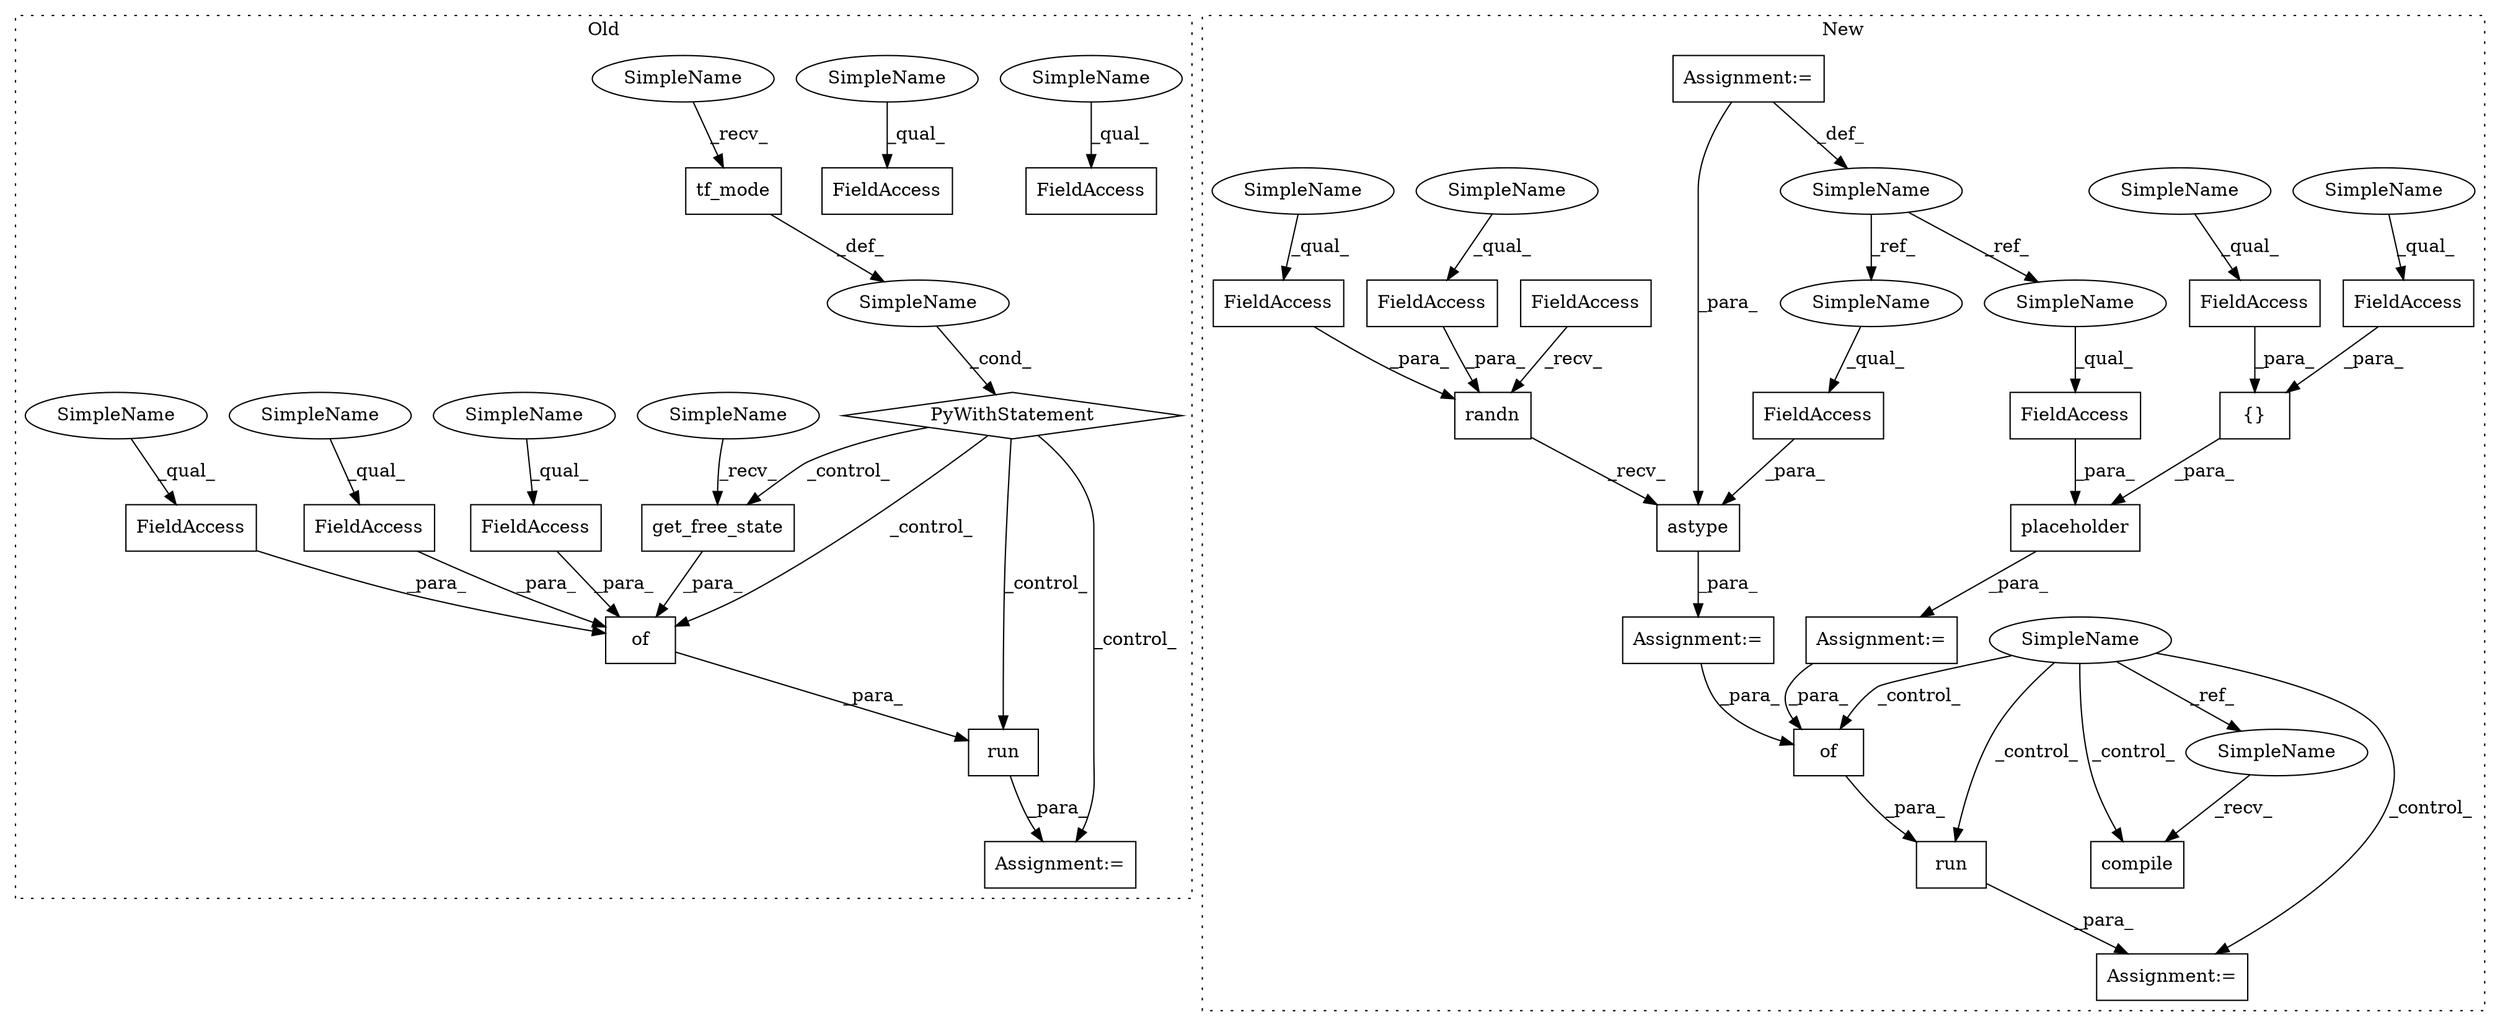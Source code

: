 digraph G {
subgraph cluster0 {
1 [label="get_free_state" a="32" s="2544" l="16" shape="box"];
4 [label="SimpleName" a="42" s="" l="" shape="ellipse"];
5 [label="PyWithStatement" a="104" s="2469,2491" l="10,2" shape="diamond"];
6 [label="of" a="32" s="2531,2579" l="3,1" shape="box"];
7 [label="FieldAccess" a="22" s="2534" l="6" shape="box"];
8 [label="FieldAccess" a="22" s="2561" l="6" shape="box"];
9 [label="FieldAccess" a="22" s="2568" l="11" shape="box"];
16 [label="FieldAccess" a="22" s="2448" l="9" shape="box"];
18 [label="FieldAccess" a="22" s="2519" l="6" shape="box"];
19 [label="tf_mode" a="32" s="2482" l="9" shape="box"];
20 [label="run" a="32" s="2512,2580" l="4,1" shape="box"];
29 [label="Assignment:=" a="7" s="2506" l="1" shape="box"];
34 [label="SimpleName" a="42" s="2519" l="4" shape="ellipse"];
35 [label="SimpleName" a="42" s="2448" l="4" shape="ellipse"];
36 [label="SimpleName" a="42" s="2561" l="4" shape="ellipse"];
37 [label="SimpleName" a="42" s="2568" l="4" shape="ellipse"];
38 [label="SimpleName" a="42" s="2534" l="4" shape="ellipse"];
45 [label="SimpleName" a="42" s="2479" l="2" shape="ellipse"];
46 [label="SimpleName" a="42" s="2541" l="2" shape="ellipse"];
label = "Old";
style="dotted";
}
subgraph cluster1 {
2 [label="{}" a="4" s="2921,2943" l="1,1" shape="box"];
3 [label="Assignment:=" a="7" s="2870" l="1" shape="box"];
10 [label="of" a="32" s="3257,3268" l="3,1" shape="box"];
11 [label="placeholder" a="32" s="2882,2944" l="12,1" shape="box"];
12 [label="FieldAccess" a="22" s="2894" l="17" shape="box"];
13 [label="randn" a="32" s="2973,3000" l="6,1" shape="box"];
14 [label="Assignment:=" a="7" s="2959" l="1" shape="box"];
15 [label="FieldAccess" a="22" s="2922" l="6" shape="box"];
17 [label="FieldAccess" a="22" s="2979" l="6" shape="box"];
21 [label="run" a="32" s="3243,3269" l="4,1" shape="box"];
22 [label="SimpleName" a="42" s="2646" l="8" shape="ellipse"];
23 [label="FieldAccess" a="22" s="3009" l="17" shape="box"];
24 [label="FieldAccess" a="22" s="2986" l="14" shape="box"];
25 [label="FieldAccess" a="22" s="2960" l="12" shape="box"];
26 [label="FieldAccess" a="22" s="2929" l="14" shape="box"];
27 [label="Assignment:=" a="7" s="3237" l="1" shape="box"];
28 [label="astype" a="32" s="3002,3026" l="7,1" shape="box"];
30 [label="Assignment:=" a="7" s="2646" l="8" shape="box"];
31 [label="SimpleName" a="42" s="3186" l="2" shape="ellipse"];
32 [label="compile" a="32" s="3217" l="9" shape="box"];
33 [label="SimpleName" a="42" s="3214" l="2" shape="ellipse"];
39 [label="SimpleName" a="42" s="2929" l="4" shape="ellipse"];
40 [label="SimpleName" a="42" s="2986" l="4" shape="ellipse"];
41 [label="SimpleName" a="42" s="2979" l="4" shape="ellipse"];
42 [label="SimpleName" a="42" s="2922" l="4" shape="ellipse"];
43 [label="SimpleName" a="42" s="3009" l="8" shape="ellipse"];
44 [label="SimpleName" a="42" s="2894" l="8" shape="ellipse"];
label = "New";
style="dotted";
}
1 -> 6 [label="_para_"];
2 -> 11 [label="_para_"];
3 -> 10 [label="_para_"];
4 -> 5 [label="_cond_"];
5 -> 1 [label="_control_"];
5 -> 29 [label="_control_"];
5 -> 6 [label="_control_"];
5 -> 20 [label="_control_"];
6 -> 20 [label="_para_"];
7 -> 6 [label="_para_"];
8 -> 6 [label="_para_"];
9 -> 6 [label="_para_"];
10 -> 21 [label="_para_"];
11 -> 3 [label="_para_"];
12 -> 11 [label="_para_"];
13 -> 28 [label="_recv_"];
14 -> 10 [label="_para_"];
15 -> 2 [label="_para_"];
17 -> 13 [label="_para_"];
19 -> 4 [label="_def_"];
20 -> 29 [label="_para_"];
21 -> 27 [label="_para_"];
22 -> 43 [label="_ref_"];
22 -> 44 [label="_ref_"];
23 -> 28 [label="_para_"];
24 -> 13 [label="_para_"];
25 -> 13 [label="_recv_"];
26 -> 2 [label="_para_"];
28 -> 14 [label="_para_"];
30 -> 22 [label="_def_"];
30 -> 28 [label="_para_"];
31 -> 32 [label="_control_"];
31 -> 10 [label="_control_"];
31 -> 21 [label="_control_"];
31 -> 27 [label="_control_"];
31 -> 33 [label="_ref_"];
33 -> 32 [label="_recv_"];
34 -> 18 [label="_qual_"];
35 -> 16 [label="_qual_"];
36 -> 8 [label="_qual_"];
37 -> 9 [label="_qual_"];
38 -> 7 [label="_qual_"];
39 -> 26 [label="_qual_"];
40 -> 24 [label="_qual_"];
41 -> 17 [label="_qual_"];
42 -> 15 [label="_qual_"];
43 -> 23 [label="_qual_"];
44 -> 12 [label="_qual_"];
45 -> 19 [label="_recv_"];
46 -> 1 [label="_recv_"];
}